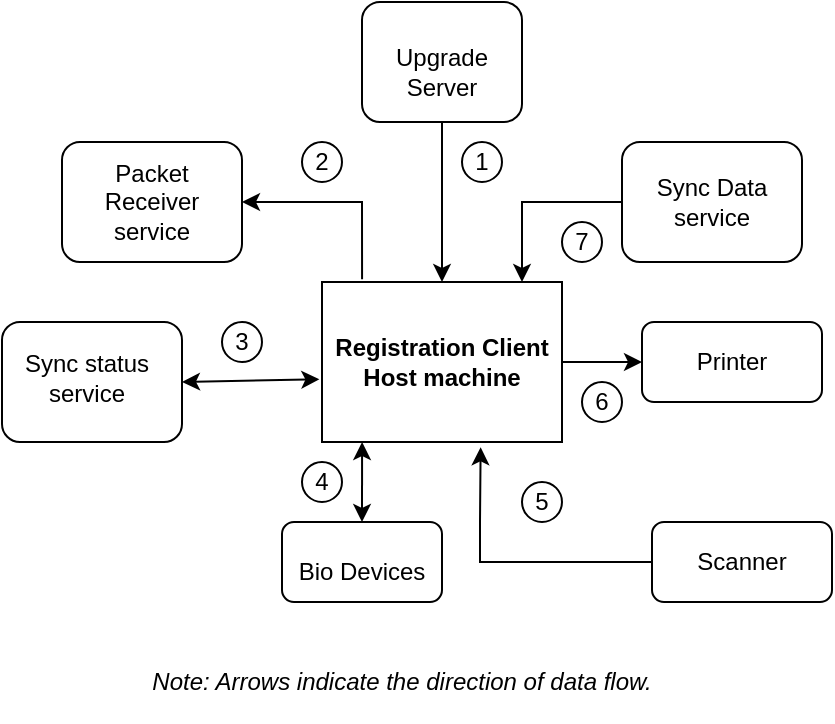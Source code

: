 <mxfile version="16.5.5" type="github">
  <diagram id="FbCz-99TUoPsWs1l7Iq8" name="Page-1">
    <mxGraphModel dx="774" dy="467" grid="1" gridSize="10" guides="1" tooltips="1" connect="1" arrows="1" fold="1" page="1" pageScale="1" pageWidth="1654" pageHeight="1169" math="0" shadow="0">
      <root>
        <mxCell id="0" />
        <mxCell id="1" parent="0" />
        <mxCell id="r5tmV8ey6qAMsWX5Qt3--1" value="" style="rounded=0;whiteSpace=wrap;html=1;" parent="1" vertex="1">
          <mxGeometry x="320" y="160" width="120" height="80" as="geometry" />
        </mxCell>
        <mxCell id="r5tmV8ey6qAMsWX5Qt3--2" value="&lt;b&gt;Registration Client Host machine&lt;/b&gt;" style="text;html=1;strokeColor=none;fillColor=none;align=center;verticalAlign=middle;whiteSpace=wrap;rounded=0;" parent="1" vertex="1">
          <mxGeometry x="320" y="180" width="120" height="40" as="geometry" />
        </mxCell>
        <mxCell id="r5tmV8ey6qAMsWX5Qt3--4" value="" style="rounded=1;whiteSpace=wrap;html=1;" parent="1" vertex="1">
          <mxGeometry x="340" y="20" width="80" height="60" as="geometry" />
        </mxCell>
        <mxCell id="r5tmV8ey6qAMsWX5Qt3--5" value="Upgrade Server" style="text;html=1;strokeColor=none;fillColor=none;align=center;verticalAlign=middle;whiteSpace=wrap;rounded=0;" parent="1" vertex="1">
          <mxGeometry x="350" y="40" width="60" height="30" as="geometry" />
        </mxCell>
        <mxCell id="r5tmV8ey6qAMsWX5Qt3--10" style="edgeStyle=orthogonalEdgeStyle;rounded=0;orthogonalLoop=1;jettySize=auto;html=1;exitX=1;exitY=0.5;exitDx=0;exitDy=0;" parent="1" source="r5tmV8ey6qAMsWX5Qt3--7" edge="1">
          <mxGeometry relative="1" as="geometry">
            <mxPoint x="280" y="120" as="targetPoint" />
          </mxGeometry>
        </mxCell>
        <mxCell id="r5tmV8ey6qAMsWX5Qt3--7" value="" style="rounded=1;whiteSpace=wrap;html=1;" parent="1" vertex="1">
          <mxGeometry x="190" y="90" width="90" height="60" as="geometry" />
        </mxCell>
        <mxCell id="r5tmV8ey6qAMsWX5Qt3--8" value="Packet Receiver service" style="text;html=1;strokeColor=none;fillColor=none;align=center;verticalAlign=middle;whiteSpace=wrap;rounded=0;" parent="1" vertex="1">
          <mxGeometry x="205" y="105" width="60" height="30" as="geometry" />
        </mxCell>
        <mxCell id="r5tmV8ey6qAMsWX5Qt3--12" value="" style="rounded=1;whiteSpace=wrap;html=1;" parent="1" vertex="1">
          <mxGeometry x="470" y="90" width="90" height="60" as="geometry" />
        </mxCell>
        <mxCell id="r5tmV8ey6qAMsWX5Qt3--13" value="Sync Data service" style="text;html=1;strokeColor=none;fillColor=none;align=center;verticalAlign=middle;whiteSpace=wrap;rounded=0;" parent="1" vertex="1">
          <mxGeometry x="485" y="105" width="60" height="30" as="geometry" />
        </mxCell>
        <mxCell id="r5tmV8ey6qAMsWX5Qt3--15" value="" style="rounded=1;whiteSpace=wrap;html=1;" parent="1" vertex="1">
          <mxGeometry x="160" y="180" width="90" height="60" as="geometry" />
        </mxCell>
        <mxCell id="r5tmV8ey6qAMsWX5Qt3--16" value="Sync status service" style="text;html=1;strokeColor=none;fillColor=none;align=center;verticalAlign=middle;whiteSpace=wrap;rounded=0;" parent="1" vertex="1">
          <mxGeometry x="170" y="195" width="65" height="25" as="geometry" />
        </mxCell>
        <mxCell id="r5tmV8ey6qAMsWX5Qt3--18" value="" style="rounded=1;whiteSpace=wrap;html=1;" parent="1" vertex="1">
          <mxGeometry x="480" y="180" width="90" height="40" as="geometry" />
        </mxCell>
        <mxCell id="r5tmV8ey6qAMsWX5Qt3--19" value="Printer" style="text;html=1;strokeColor=none;fillColor=none;align=center;verticalAlign=middle;whiteSpace=wrap;rounded=0;" parent="1" vertex="1">
          <mxGeometry x="495" y="185" width="60" height="30" as="geometry" />
        </mxCell>
        <mxCell id="r5tmV8ey6qAMsWX5Qt3--21" value="" style="rounded=1;whiteSpace=wrap;html=1;" parent="1" vertex="1">
          <mxGeometry x="485" y="280" width="90" height="40" as="geometry" />
        </mxCell>
        <mxCell id="r5tmV8ey6qAMsWX5Qt3--22" value="Scanner" style="text;html=1;strokeColor=none;fillColor=none;align=center;verticalAlign=middle;whiteSpace=wrap;rounded=0;" parent="1" vertex="1">
          <mxGeometry x="500" y="290" width="60" height="20" as="geometry" />
        </mxCell>
        <mxCell id="r5tmV8ey6qAMsWX5Qt3--30" value="" style="rounded=1;whiteSpace=wrap;html=1;" parent="1" vertex="1">
          <mxGeometry x="300" y="280" width="80" height="40" as="geometry" />
        </mxCell>
        <mxCell id="r5tmV8ey6qAMsWX5Qt3--31" value="Bio Devices" style="text;html=1;strokeColor=none;fillColor=none;align=center;verticalAlign=middle;whiteSpace=wrap;rounded=0;" parent="1" vertex="1">
          <mxGeometry x="300" y="290" width="80" height="30" as="geometry" />
        </mxCell>
        <mxCell id="iMHlm_YICNOhei6RdtxX-1" value="" style="endArrow=classic;html=1;rounded=0;exitX=0.5;exitY=1;exitDx=0;exitDy=0;entryX=0.5;entryY=0;entryDx=0;entryDy=0;" parent="1" source="r5tmV8ey6qAMsWX5Qt3--4" target="r5tmV8ey6qAMsWX5Qt3--1" edge="1">
          <mxGeometry width="50" height="50" relative="1" as="geometry">
            <mxPoint x="380" y="270" as="sourcePoint" />
            <mxPoint x="430" y="220" as="targetPoint" />
          </mxGeometry>
        </mxCell>
        <mxCell id="iMHlm_YICNOhei6RdtxX-3" value="" style="endArrow=classic;html=1;rounded=0;exitX=0;exitY=0.5;exitDx=0;exitDy=0;" parent="1" source="r5tmV8ey6qAMsWX5Qt3--12" edge="1">
          <mxGeometry width="50" height="50" relative="1" as="geometry">
            <mxPoint x="420" y="120" as="sourcePoint" />
            <mxPoint x="420" y="160" as="targetPoint" />
            <Array as="points">
              <mxPoint x="420" y="120" />
            </Array>
          </mxGeometry>
        </mxCell>
        <mxCell id="iMHlm_YICNOhei6RdtxX-6" value="" style="endArrow=classic;html=1;rounded=0;exitX=1;exitY=0.5;exitDx=0;exitDy=0;" parent="1" source="r5tmV8ey6qAMsWX5Qt3--1" target="r5tmV8ey6qAMsWX5Qt3--18" edge="1">
          <mxGeometry width="50" height="50" relative="1" as="geometry">
            <mxPoint x="380" y="270" as="sourcePoint" />
            <mxPoint x="430" y="220" as="targetPoint" />
          </mxGeometry>
        </mxCell>
        <mxCell id="iMHlm_YICNOhei6RdtxX-7" value="" style="endArrow=classic;html=1;rounded=0;exitX=0;exitY=0.5;exitDx=0;exitDy=0;entryX=0.661;entryY=1.033;entryDx=0;entryDy=0;entryPerimeter=0;" parent="1" source="r5tmV8ey6qAMsWX5Qt3--21" target="r5tmV8ey6qAMsWX5Qt3--1" edge="1">
          <mxGeometry width="50" height="50" relative="1" as="geometry">
            <mxPoint x="380" y="270" as="sourcePoint" />
            <mxPoint x="390" y="260" as="targetPoint" />
            <Array as="points">
              <mxPoint x="399" y="300" />
              <mxPoint x="399" y="280" />
            </Array>
          </mxGeometry>
        </mxCell>
        <mxCell id="iMHlm_YICNOhei6RdtxX-8" value="" style="endArrow=classic;startArrow=classic;html=1;rounded=0;entryX=0.167;entryY=1;entryDx=0;entryDy=0;entryPerimeter=0;" parent="1" target="r5tmV8ey6qAMsWX5Qt3--1" edge="1">
          <mxGeometry width="50" height="50" relative="1" as="geometry">
            <mxPoint x="340" y="280" as="sourcePoint" />
            <mxPoint x="390" y="230" as="targetPoint" />
          </mxGeometry>
        </mxCell>
        <mxCell id="iMHlm_YICNOhei6RdtxX-9" value="" style="endArrow=classic;html=1;rounded=0;entryX=1;entryY=0.5;entryDx=0;entryDy=0;exitX=0.167;exitY=-0.017;exitDx=0;exitDy=0;exitPerimeter=0;" parent="1" source="r5tmV8ey6qAMsWX5Qt3--1" target="r5tmV8ey6qAMsWX5Qt3--7" edge="1">
          <mxGeometry width="50" height="50" relative="1" as="geometry">
            <mxPoint x="340" y="150" as="sourcePoint" />
            <mxPoint x="290" y="120" as="targetPoint" />
            <Array as="points">
              <mxPoint x="340" y="120" />
            </Array>
          </mxGeometry>
        </mxCell>
        <mxCell id="iMHlm_YICNOhei6RdtxX-16" value="" style="endArrow=classic;startArrow=classic;html=1;rounded=0;exitX=1;exitY=0.5;exitDx=0;exitDy=0;entryX=-0.011;entryY=0.608;entryDx=0;entryDy=0;entryPerimeter=0;" parent="1" source="r5tmV8ey6qAMsWX5Qt3--15" target="r5tmV8ey6qAMsWX5Qt3--1" edge="1">
          <mxGeometry width="50" height="50" relative="1" as="geometry">
            <mxPoint x="380" y="170" as="sourcePoint" />
            <mxPoint x="430" y="120" as="targetPoint" />
          </mxGeometry>
        </mxCell>
        <mxCell id="iMHlm_YICNOhei6RdtxX-22" value="1" style="ellipse;whiteSpace=wrap;html=1;aspect=fixed;" parent="1" vertex="1">
          <mxGeometry x="390" y="90" width="20" height="20" as="geometry" />
        </mxCell>
        <mxCell id="iMHlm_YICNOhei6RdtxX-23" value="7" style="ellipse;whiteSpace=wrap;html=1;aspect=fixed;" parent="1" vertex="1">
          <mxGeometry x="440" y="130" width="20" height="20" as="geometry" />
        </mxCell>
        <mxCell id="iMHlm_YICNOhei6RdtxX-24" value="5" style="ellipse;whiteSpace=wrap;html=1;aspect=fixed;" parent="1" vertex="1">
          <mxGeometry x="420" y="260" width="20" height="20" as="geometry" />
        </mxCell>
        <mxCell id="iMHlm_YICNOhei6RdtxX-25" value="6" style="ellipse;whiteSpace=wrap;html=1;aspect=fixed;" parent="1" vertex="1">
          <mxGeometry x="450" y="210" width="20" height="20" as="geometry" />
        </mxCell>
        <mxCell id="iMHlm_YICNOhei6RdtxX-26" value="2" style="ellipse;whiteSpace=wrap;html=1;aspect=fixed;" parent="1" vertex="1">
          <mxGeometry x="310" y="90" width="20" height="20" as="geometry" />
        </mxCell>
        <mxCell id="iMHlm_YICNOhei6RdtxX-27" value="3" style="ellipse;whiteSpace=wrap;html=1;aspect=fixed;" parent="1" vertex="1">
          <mxGeometry x="270" y="180" width="20" height="20" as="geometry" />
        </mxCell>
        <mxCell id="iMHlm_YICNOhei6RdtxX-28" value="4" style="ellipse;whiteSpace=wrap;html=1;aspect=fixed;" parent="1" vertex="1">
          <mxGeometry x="310" y="250" width="20" height="20" as="geometry" />
        </mxCell>
        <mxCell id="iMHlm_YICNOhei6RdtxX-37" value="&lt;i&gt;Note: Arrows indicate the direction of data flow.&lt;/i&gt;" style="text;html=1;strokeColor=none;fillColor=none;align=center;verticalAlign=middle;whiteSpace=wrap;rounded=0;" parent="1" vertex="1">
          <mxGeometry x="165" y="340" width="390" height="40" as="geometry" />
        </mxCell>
      </root>
    </mxGraphModel>
  </diagram>
</mxfile>
